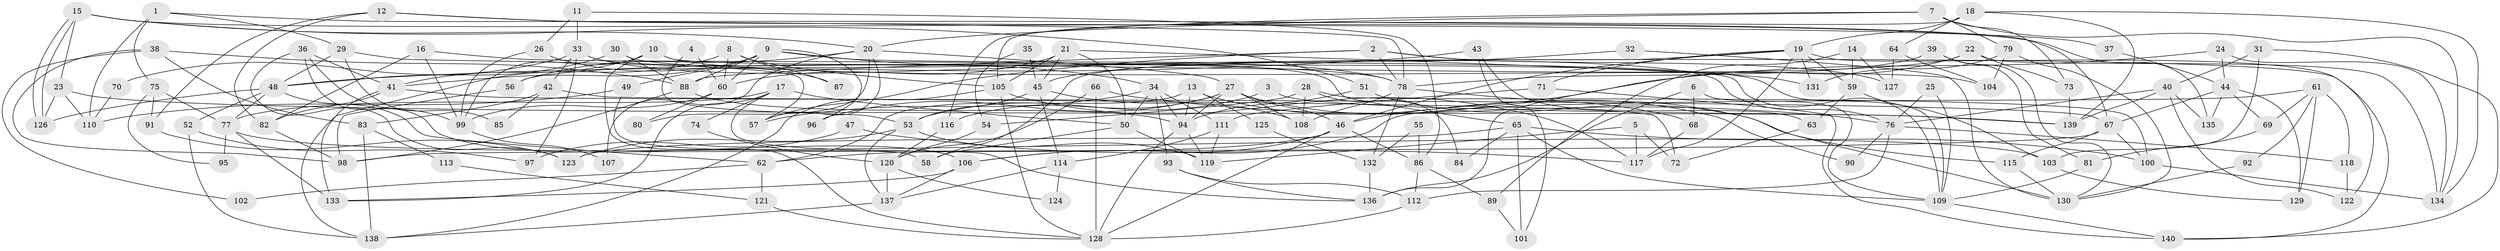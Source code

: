 // coarse degree distribution, {4: 0.12857142857142856, 6: 0.17142857142857143, 2: 0.22857142857142856, 3: 0.2571428571428571, 5: 0.08571428571428572, 10: 0.02857142857142857, 7: 0.04285714285714286, 22: 0.014285714285714285, 9: 0.02857142857142857, 17: 0.014285714285714285}
// Generated by graph-tools (version 1.1) at 2025/55/03/04/25 21:55:21]
// undirected, 140 vertices, 280 edges
graph export_dot {
graph [start="1"]
  node [color=gray90,style=filled];
  1;
  2;
  3;
  4;
  5;
  6;
  7;
  8;
  9;
  10;
  11;
  12;
  13;
  14;
  15;
  16;
  17;
  18;
  19;
  20;
  21;
  22;
  23;
  24;
  25;
  26;
  27;
  28;
  29;
  30;
  31;
  32;
  33;
  34;
  35;
  36;
  37;
  38;
  39;
  40;
  41;
  42;
  43;
  44;
  45;
  46;
  47;
  48;
  49;
  50;
  51;
  52;
  53;
  54;
  55;
  56;
  57;
  58;
  59;
  60;
  61;
  62;
  63;
  64;
  65;
  66;
  67;
  68;
  69;
  70;
  71;
  72;
  73;
  74;
  75;
  76;
  77;
  78;
  79;
  80;
  81;
  82;
  83;
  84;
  85;
  86;
  87;
  88;
  89;
  90;
  91;
  92;
  93;
  94;
  95;
  96;
  97;
  98;
  99;
  100;
  101;
  102;
  103;
  104;
  105;
  106;
  107;
  108;
  109;
  110;
  111;
  112;
  113;
  114;
  115;
  116;
  117;
  118;
  119;
  120;
  121;
  122;
  123;
  124;
  125;
  126;
  127;
  128;
  129;
  130;
  131;
  132;
  133;
  134;
  135;
  136;
  137;
  138;
  139;
  140;
  1 -- 67;
  1 -- 29;
  1 -- 75;
  1 -- 110;
  2 -- 88;
  2 -- 140;
  2 -- 57;
  2 -- 78;
  2 -- 127;
  3 -- 139;
  3 -- 53;
  4 -- 53;
  4 -- 60;
  5 -- 119;
  5 -- 117;
  5 -- 72;
  6 -- 136;
  6 -- 68;
  6 -- 109;
  7 -- 134;
  7 -- 20;
  7 -- 73;
  7 -- 79;
  7 -- 116;
  8 -- 105;
  8 -- 60;
  8 -- 87;
  8 -- 138;
  9 -- 41;
  9 -- 49;
  9 -- 34;
  9 -- 60;
  9 -- 88;
  9 -- 96;
  9 -- 109;
  10 -- 128;
  10 -- 109;
  10 -- 41;
  10 -- 99;
  10 -- 104;
  11 -- 33;
  11 -- 86;
  11 -- 26;
  12 -- 78;
  12 -- 91;
  12 -- 37;
  12 -- 82;
  13 -- 94;
  13 -- 62;
  13 -- 68;
  13 -- 125;
  14 -- 59;
  14 -- 127;
  14 -- 89;
  15 -- 51;
  15 -- 126;
  15 -- 126;
  15 -- 20;
  15 -- 23;
  15 -- 135;
  16 -- 99;
  16 -- 82;
  16 -- 78;
  17 -- 133;
  17 -- 136;
  17 -- 50;
  17 -- 74;
  17 -- 77;
  18 -- 105;
  18 -- 19;
  18 -- 64;
  18 -- 134;
  18 -- 139;
  19 -- 46;
  19 -- 131;
  19 -- 58;
  19 -- 59;
  19 -- 71;
  19 -- 117;
  19 -- 122;
  20 -- 57;
  20 -- 27;
  20 -- 56;
  20 -- 80;
  20 -- 107;
  21 -- 60;
  21 -- 105;
  21 -- 45;
  21 -- 50;
  21 -- 131;
  22 -- 73;
  22 -- 134;
  22 -- 56;
  22 -- 136;
  23 -- 126;
  23 -- 110;
  23 -- 139;
  24 -- 44;
  24 -- 46;
  24 -- 134;
  25 -- 109;
  25 -- 76;
  26 -- 99;
  26 -- 87;
  27 -- 94;
  27 -- 46;
  27 -- 90;
  27 -- 96;
  27 -- 108;
  27 -- 116;
  28 -- 108;
  28 -- 100;
  28 -- 54;
  28 -- 84;
  29 -- 57;
  29 -- 48;
  29 -- 85;
  30 -- 48;
  30 -- 88;
  30 -- 76;
  31 -- 40;
  31 -- 140;
  31 -- 103;
  32 -- 130;
  32 -- 45;
  33 -- 65;
  33 -- 78;
  33 -- 42;
  33 -- 70;
  33 -- 97;
  34 -- 50;
  34 -- 57;
  34 -- 93;
  34 -- 94;
  34 -- 111;
  35 -- 45;
  35 -- 54;
  36 -- 41;
  36 -- 106;
  36 -- 99;
  36 -- 123;
  37 -- 44;
  38 -- 88;
  38 -- 98;
  38 -- 83;
  38 -- 102;
  39 -- 81;
  39 -- 78;
  39 -- 130;
  40 -- 135;
  40 -- 139;
  40 -- 76;
  40 -- 122;
  41 -- 67;
  41 -- 82;
  41 -- 133;
  42 -- 83;
  42 -- 72;
  42 -- 85;
  43 -- 101;
  43 -- 63;
  43 -- 48;
  44 -- 129;
  44 -- 67;
  44 -- 69;
  44 -- 135;
  45 -- 108;
  45 -- 53;
  45 -- 114;
  46 -- 128;
  46 -- 62;
  46 -- 86;
  46 -- 106;
  47 -- 97;
  47 -- 117;
  48 -- 77;
  48 -- 52;
  48 -- 62;
  48 -- 126;
  49 -- 58;
  49 -- 110;
  50 -- 58;
  50 -- 119;
  51 -- 94;
  51 -- 115;
  52 -- 138;
  52 -- 97;
  53 -- 119;
  53 -- 123;
  53 -- 137;
  54 -- 120;
  55 -- 132;
  55 -- 86;
  56 -- 98;
  59 -- 103;
  59 -- 63;
  60 -- 99;
  60 -- 80;
  61 -- 106;
  61 -- 118;
  61 -- 69;
  61 -- 92;
  61 -- 129;
  62 -- 102;
  62 -- 121;
  63 -- 72;
  64 -- 104;
  64 -- 127;
  65 -- 123;
  65 -- 109;
  65 -- 84;
  65 -- 100;
  65 -- 101;
  66 -- 76;
  66 -- 120;
  66 -- 128;
  67 -- 98;
  67 -- 100;
  67 -- 115;
  68 -- 117;
  69 -- 81;
  70 -- 110;
  71 -- 111;
  71 -- 140;
  73 -- 139;
  74 -- 120;
  75 -- 77;
  75 -- 91;
  75 -- 95;
  76 -- 90;
  76 -- 112;
  76 -- 118;
  77 -- 133;
  77 -- 95;
  77 -- 103;
  78 -- 108;
  78 -- 130;
  78 -- 132;
  79 -- 130;
  79 -- 104;
  79 -- 131;
  81 -- 109;
  82 -- 98;
  83 -- 138;
  83 -- 113;
  86 -- 112;
  86 -- 89;
  88 -- 98;
  88 -- 94;
  89 -- 101;
  91 -- 123;
  92 -- 130;
  93 -- 112;
  93 -- 136;
  94 -- 119;
  94 -- 128;
  99 -- 107;
  100 -- 134;
  103 -- 129;
  105 -- 138;
  105 -- 128;
  105 -- 117;
  106 -- 137;
  106 -- 133;
  109 -- 140;
  111 -- 119;
  111 -- 114;
  112 -- 128;
  113 -- 121;
  114 -- 124;
  114 -- 137;
  115 -- 130;
  116 -- 120;
  118 -- 122;
  120 -- 137;
  120 -- 124;
  121 -- 128;
  125 -- 132;
  132 -- 136;
  137 -- 138;
}

